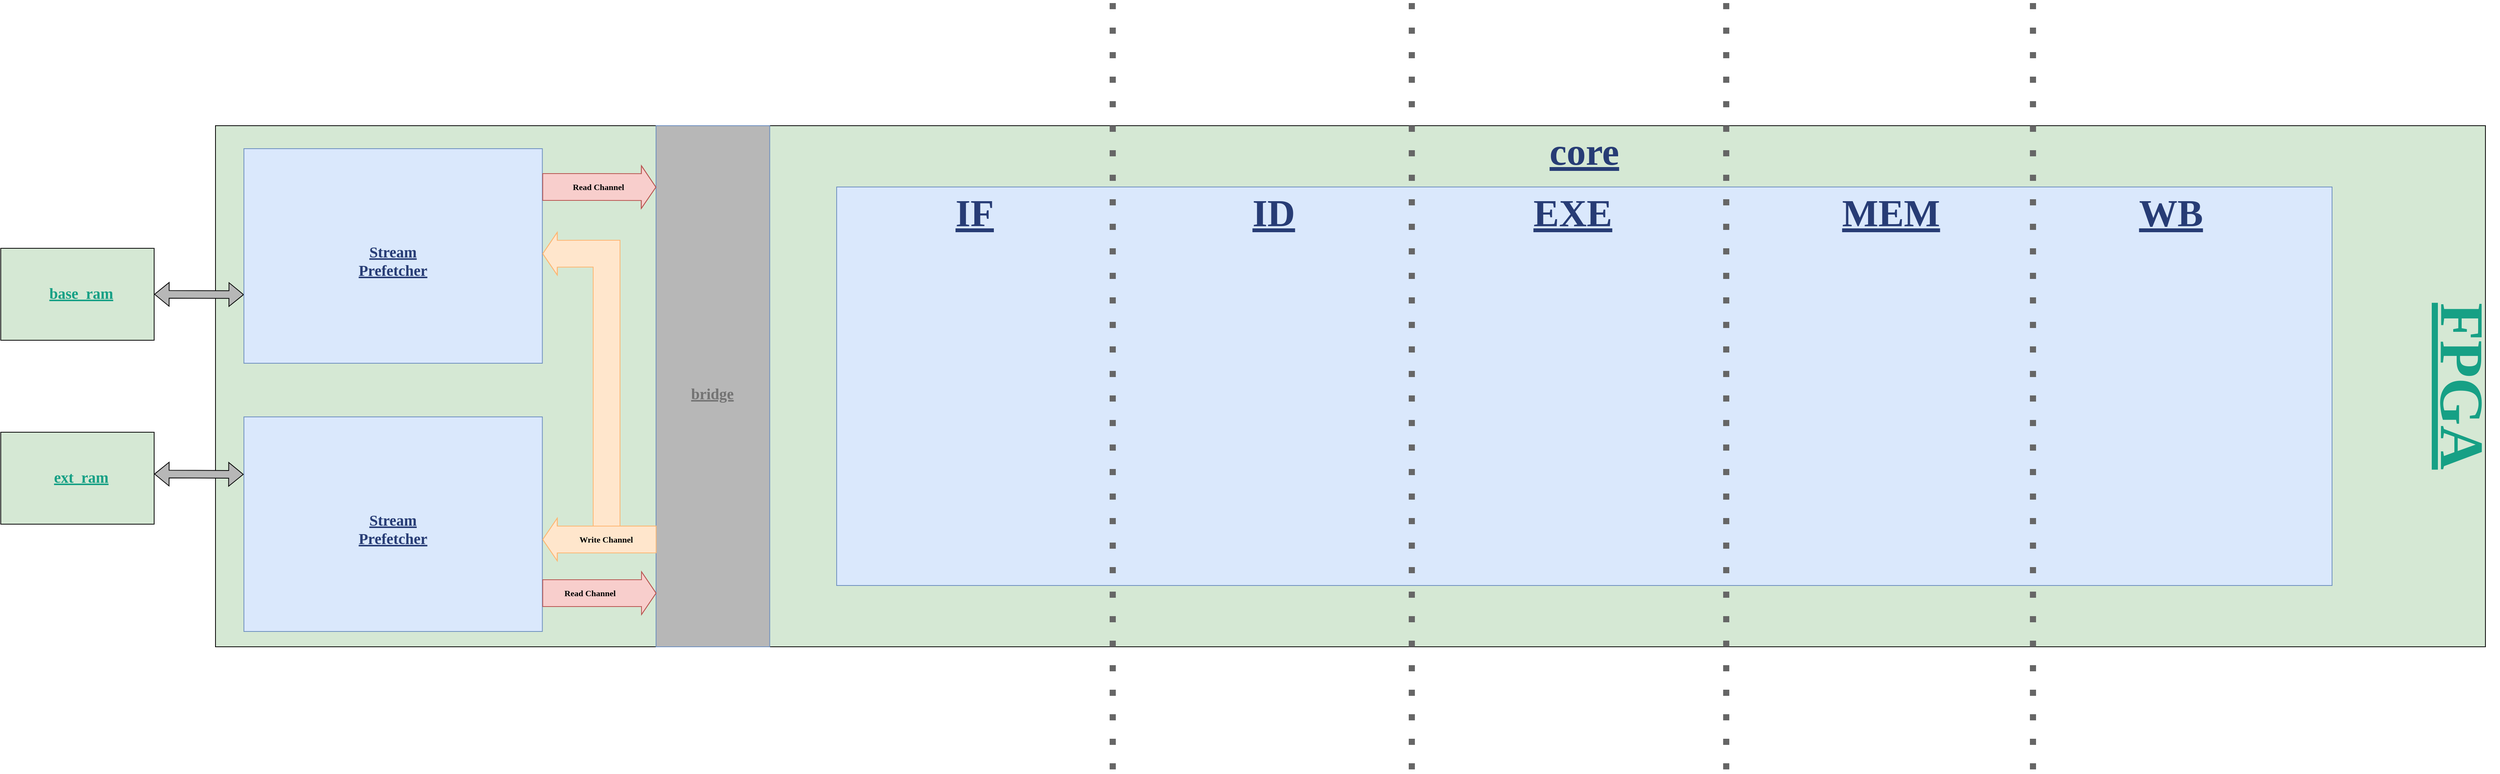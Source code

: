 <mxfile version="24.2.5" type="github">
  <diagram name="第 1 页" id="jECzerYtXaxOd9L4TEdg">
    <mxGraphModel dx="3450" dy="2534" grid="1" gridSize="10" guides="1" tooltips="1" connect="1" arrows="1" fold="1" page="1" pageScale="1" pageWidth="850" pageHeight="1100" math="0" shadow="0">
      <root>
        <mxCell id="0" />
        <mxCell id="1" parent="0" />
        <mxCell id="teIEUxOSBotvqUqZiE6j-181" value="" style="group" parent="1" vertex="1" connectable="0">
          <mxGeometry x="-410" y="270" width="210" height="130" as="geometry" />
        </mxCell>
        <mxCell id="teIEUxOSBotvqUqZiE6j-182" value="" style="rounded=0;whiteSpace=wrap;html=1;fillColor=#d5e8d4;strokeColor=#000000;" parent="teIEUxOSBotvqUqZiE6j-181" vertex="1">
          <mxGeometry y="10" width="200" height="120" as="geometry" />
        </mxCell>
        <mxCell id="teIEUxOSBotvqUqZiE6j-183" value="&lt;font face=&quot;Comic Sans MS&quot; style=&quot;font-size: 20px;&quot;&gt;&lt;b&gt;&lt;u&gt;base_ram&lt;/u&gt;&lt;/b&gt;&lt;/font&gt;" style="text;align=center;html=1;verticalAlign=middle;whiteSpace=wrap;rounded=0;fontColor=#16a085;" parent="teIEUxOSBotvqUqZiE6j-181" vertex="1">
          <mxGeometry y="59.583" width="210.0" height="16.25" as="geometry" />
        </mxCell>
        <mxCell id="teIEUxOSBotvqUqZiE6j-184" value="" style="group" parent="1" vertex="1" connectable="0">
          <mxGeometry x="-410" y="510.0" width="210" height="130" as="geometry" />
        </mxCell>
        <mxCell id="teIEUxOSBotvqUqZiE6j-185" value="" style="rounded=0;whiteSpace=wrap;html=1;fillColor=#d5e8d4;strokeColor=#000000;" parent="teIEUxOSBotvqUqZiE6j-184" vertex="1">
          <mxGeometry y="10" width="200" height="120" as="geometry" />
        </mxCell>
        <mxCell id="teIEUxOSBotvqUqZiE6j-186" value="&lt;font face=&quot;Comic Sans MS&quot; style=&quot;font-size: 20px;&quot;&gt;&lt;b&gt;&lt;u&gt;ext_ram&lt;/u&gt;&lt;/b&gt;&lt;/font&gt;" style="text;align=center;html=1;verticalAlign=middle;whiteSpace=wrap;rounded=0;fontColor=#16a085;" parent="teIEUxOSBotvqUqZiE6j-184" vertex="1">
          <mxGeometry y="59.583" width="210.0" height="16.25" as="geometry" />
        </mxCell>
        <mxCell id="teIEUxOSBotvqUqZiE6j-57" value="" style="group" parent="1" vertex="1" connectable="0">
          <mxGeometry x="-130" y="120" width="2960" height="680" as="geometry" />
        </mxCell>
        <mxCell id="teIEUxOSBotvqUqZiE6j-2" value="" style="rounded=0;whiteSpace=wrap;html=1;fillColor=#d5e8d4;strokeColor=#000000;" parent="teIEUxOSBotvqUqZiE6j-57" vertex="1">
          <mxGeometry width="2960" height="680" as="geometry" />
        </mxCell>
        <mxCell id="teIEUxOSBotvqUqZiE6j-207" value="" style="group" parent="teIEUxOSBotvqUqZiE6j-57" vertex="1" connectable="0">
          <mxGeometry x="37.063" y="380" width="389.161" height="280" as="geometry" />
        </mxCell>
        <mxCell id="teIEUxOSBotvqUqZiE6j-208" value="" style="rounded=0;whiteSpace=wrap;html=1;fillColor=#dae8fc;strokeColor=#6c8ebf;" parent="teIEUxOSBotvqUqZiE6j-207" vertex="1">
          <mxGeometry width="389.161" height="280" as="geometry" />
        </mxCell>
        <mxCell id="teIEUxOSBotvqUqZiE6j-209" value="&lt;font style=&quot;font-size: 20px;&quot; face=&quot;Comic Sans MS&quot;&gt;&lt;b&gt;&lt;u&gt;Stream&lt;/u&gt;&lt;/b&gt;&lt;/font&gt;&lt;div&gt;&lt;font style=&quot;font-size: 20px;&quot; face=&quot;Comic Sans MS&quot;&gt;&lt;b&gt;&lt;u&gt;Prefetcher&lt;/u&gt;&lt;/b&gt;&lt;/font&gt;&lt;/div&gt;" style="text;align=center;html=1;verticalAlign=middle;whiteSpace=wrap;rounded=0;fontColor=#273c75;" parent="teIEUxOSBotvqUqZiE6j-207" vertex="1">
          <mxGeometry y="128.333" width="389.161" height="35" as="geometry" />
        </mxCell>
        <mxCell id="teIEUxOSBotvqUqZiE6j-211" value="" style="group" parent="teIEUxOSBotvqUqZiE6j-57" vertex="1" connectable="0">
          <mxGeometry x="810" y="80" width="1950" height="520" as="geometry" />
        </mxCell>
        <mxCell id="teIEUxOSBotvqUqZiE6j-212" value="" style="rounded=0;whiteSpace=wrap;html=1;fillColor=#dae8fc;strokeColor=#6c8ebf;" parent="teIEUxOSBotvqUqZiE6j-211" vertex="1">
          <mxGeometry width="1950" height="520" as="geometry" />
        </mxCell>
        <mxCell id="teIEUxOSBotvqUqZiE6j-215" value="" style="endArrow=none;dashed=1;html=1;dashPattern=1 3;strokeWidth=8;rounded=1;curved=0;fillColor=#f5f5f5;strokeColor=#666666;" parent="teIEUxOSBotvqUqZiE6j-211" edge="1">
          <mxGeometry width="50" height="50" relative="1" as="geometry">
            <mxPoint x="750" y="760" as="sourcePoint" />
            <mxPoint x="750" y="-240" as="targetPoint" />
          </mxGeometry>
        </mxCell>
        <mxCell id="teIEUxOSBotvqUqZiE6j-216" value="" style="endArrow=none;dashed=1;html=1;dashPattern=1 3;strokeWidth=8;rounded=1;curved=0;fillColor=#f5f5f5;strokeColor=#666666;" parent="teIEUxOSBotvqUqZiE6j-211" edge="1">
          <mxGeometry width="50" height="50" relative="1" as="geometry">
            <mxPoint x="1160" y="760" as="sourcePoint" />
            <mxPoint x="1160" y="-240" as="targetPoint" />
          </mxGeometry>
        </mxCell>
        <mxCell id="teIEUxOSBotvqUqZiE6j-298" value="&lt;font face=&quot;Comic Sans MS&quot; style=&quot;font-size: 50px;&quot;&gt;&lt;b style=&quot;font-size: 50px;&quot;&gt;&lt;u style=&quot;font-size: 50px;&quot;&gt;IF&lt;/u&gt;&lt;/b&gt;&lt;/font&gt;" style="text;align=center;html=1;verticalAlign=middle;whiteSpace=wrap;rounded=0;fontColor=#273c75;fontSize=50;" parent="teIEUxOSBotvqUqZiE6j-211" vertex="1">
          <mxGeometry x="110" width="140" height="65" as="geometry" />
        </mxCell>
        <mxCell id="teIEUxOSBotvqUqZiE6j-299" value="&lt;font face=&quot;Comic Sans MS&quot; style=&quot;font-size: 50px;&quot;&gt;&lt;b style=&quot;font-size: 50px;&quot;&gt;&lt;u style=&quot;font-size: 50px;&quot;&gt;ID&lt;/u&gt;&lt;/b&gt;&lt;/font&gt;" style="text;align=center;html=1;verticalAlign=middle;whiteSpace=wrap;rounded=0;fontColor=#273c75;fontSize=50;" parent="teIEUxOSBotvqUqZiE6j-211" vertex="1">
          <mxGeometry x="500" width="140" height="65" as="geometry" />
        </mxCell>
        <mxCell id="teIEUxOSBotvqUqZiE6j-300" value="&lt;font face=&quot;Comic Sans MS&quot; style=&quot;font-size: 50px;&quot;&gt;&lt;b style=&quot;font-size: 50px;&quot;&gt;&lt;u style=&quot;font-size: 50px;&quot;&gt;EXE&lt;/u&gt;&lt;/b&gt;&lt;/font&gt;" style="text;align=center;html=1;verticalAlign=middle;whiteSpace=wrap;rounded=0;fontColor=#273c75;fontSize=50;" parent="teIEUxOSBotvqUqZiE6j-211" vertex="1">
          <mxGeometry x="890" width="140" height="65" as="geometry" />
        </mxCell>
        <mxCell id="teIEUxOSBotvqUqZiE6j-301" value="&lt;font face=&quot;Comic Sans MS&quot; style=&quot;font-size: 50px;&quot;&gt;&lt;b style=&quot;font-size: 50px;&quot;&gt;&lt;u style=&quot;font-size: 50px;&quot;&gt;MEM&lt;/u&gt;&lt;/b&gt;&lt;/font&gt;" style="text;align=center;html=1;verticalAlign=middle;whiteSpace=wrap;rounded=0;fontColor=#273c75;fontSize=50;" parent="teIEUxOSBotvqUqZiE6j-211" vertex="1">
          <mxGeometry x="1305" width="140" height="65" as="geometry" />
        </mxCell>
        <mxCell id="teIEUxOSBotvqUqZiE6j-302" value="&lt;font face=&quot;Comic Sans MS&quot; style=&quot;font-size: 50px;&quot;&gt;&lt;b style=&quot;font-size: 50px;&quot;&gt;&lt;u style=&quot;font-size: 50px;&quot;&gt;WB&lt;/u&gt;&lt;/b&gt;&lt;/font&gt;" style="text;align=center;html=1;verticalAlign=middle;whiteSpace=wrap;rounded=0;fontColor=#273c75;fontSize=50;" parent="teIEUxOSBotvqUqZiE6j-211" vertex="1">
          <mxGeometry x="1670" width="140" height="65" as="geometry" />
        </mxCell>
        <mxCell id="teIEUxOSBotvqUqZiE6j-213" value="&lt;font face=&quot;Comic Sans MS&quot; style=&quot;font-size: 50px;&quot;&gt;&lt;b style=&quot;font-size: 50px;&quot;&gt;&lt;u style=&quot;font-size: 50px;&quot;&gt;core&lt;/u&gt;&lt;/b&gt;&lt;/font&gt;" style="text;align=center;html=1;verticalAlign=middle;whiteSpace=wrap;rounded=0;fontColor=#273c75;fontSize=50;" parent="teIEUxOSBotvqUqZiE6j-57" vertex="1">
          <mxGeometry x="1715" width="140" height="65" as="geometry" />
        </mxCell>
        <mxCell id="teIEUxOSBotvqUqZiE6j-219" value="" style="shape=flexArrow;endArrow=classic;startArrow=classic;html=1;rounded=0;fillColor=#B7B7B7;entryX=-0.001;entryY=0.268;entryDx=0;entryDy=0;entryPerimeter=0;" parent="teIEUxOSBotvqUqZiE6j-57" edge="1">
          <mxGeometry width="100" height="100" relative="1" as="geometry">
            <mxPoint x="-79.94" y="220" as="sourcePoint" />
            <mxPoint x="37.06" y="220.45" as="targetPoint" />
          </mxGeometry>
        </mxCell>
        <mxCell id="teIEUxOSBotvqUqZiE6j-194" value="" style="group" parent="teIEUxOSBotvqUqZiE6j-57" vertex="1" connectable="0">
          <mxGeometry x="574.476" width="148.252" height="680" as="geometry" />
        </mxCell>
        <mxCell id="teIEUxOSBotvqUqZiE6j-195" value="" style="rounded=0;whiteSpace=wrap;html=1;fillColor=#b7b7b7;strokeColor=#6c8ebf;" parent="teIEUxOSBotvqUqZiE6j-194" vertex="1">
          <mxGeometry width="148.252" height="680" as="geometry" />
        </mxCell>
        <mxCell id="teIEUxOSBotvqUqZiE6j-196" value="&lt;font style=&quot;font-size: 20px;&quot; face=&quot;Comic Sans MS&quot;&gt;&lt;b&gt;&lt;u&gt;bridge&lt;/u&gt;&lt;/b&gt;&lt;/font&gt;" style="text;align=center;html=1;verticalAlign=middle;whiteSpace=wrap;rounded=0;fontColor=#737373;" parent="teIEUxOSBotvqUqZiE6j-194" vertex="1">
          <mxGeometry y="307.083" width="148.252" height="83.75" as="geometry" />
        </mxCell>
        <mxCell id="teIEUxOSBotvqUqZiE6j-198" value="" style="group" parent="teIEUxOSBotvqUqZiE6j-57" vertex="1" connectable="0">
          <mxGeometry x="37.063" y="30" width="389.161" height="280" as="geometry" />
        </mxCell>
        <mxCell id="teIEUxOSBotvqUqZiE6j-199" value="" style="rounded=0;whiteSpace=wrap;html=1;fillColor=#dae8fc;strokeColor=#6c8ebf;" parent="teIEUxOSBotvqUqZiE6j-198" vertex="1">
          <mxGeometry width="389.161" height="280" as="geometry" />
        </mxCell>
        <mxCell id="teIEUxOSBotvqUqZiE6j-200" value="&lt;font style=&quot;font-size: 20px;&quot; face=&quot;Comic Sans MS&quot;&gt;&lt;b&gt;&lt;u&gt;Stream&lt;/u&gt;&lt;/b&gt;&lt;/font&gt;&lt;div&gt;&lt;font style=&quot;font-size: 20px;&quot; face=&quot;Comic Sans MS&quot;&gt;&lt;b&gt;&lt;u&gt;Prefetcher&lt;/u&gt;&lt;/b&gt;&lt;/font&gt;&lt;/div&gt;" style="text;align=center;html=1;verticalAlign=middle;whiteSpace=wrap;rounded=0;fontColor=#273c75;" parent="teIEUxOSBotvqUqZiE6j-198" vertex="1">
          <mxGeometry y="128.333" width="389.161" height="35" as="geometry" />
        </mxCell>
        <mxCell id="teIEUxOSBotvqUqZiE6j-254" value="" style="shape=flexArrow;endArrow=classic;html=1;rounded=0;strokeWidth=1;fillColor=#ffe6cc;strokeColor=#FFB570;width=35;targetPerimeterSpacing=0;startSize=6;sourcePerimeterSpacing=0;entryX=1;entryY=0.25;entryDx=0;entryDy=0;" parent="teIEUxOSBotvqUqZiE6j-57" target="teIEUxOSBotvqUqZiE6j-200" edge="1">
          <mxGeometry width="50" height="50" relative="1" as="geometry">
            <mxPoint x="570" y="540" as="sourcePoint" />
            <mxPoint x="426.22" y="120" as="targetPoint" />
            <Array as="points">
              <mxPoint x="510" y="540" />
              <mxPoint x="510" y="167" />
            </Array>
          </mxGeometry>
        </mxCell>
        <mxCell id="teIEUxOSBotvqUqZiE6j-258" value="" style="shape=flexArrow;endArrow=classic;html=1;rounded=0;strokeWidth=1;fillColor=#f8cecc;strokeColor=#b85450;width=35;targetPerimeterSpacing=0;startSize=6;sourcePerimeterSpacing=0;entryX=0.002;entryY=0.118;entryDx=0;entryDy=0;entryPerimeter=0;" parent="teIEUxOSBotvqUqZiE6j-57" target="teIEUxOSBotvqUqZiE6j-195" edge="1">
          <mxGeometry width="50" height="50" relative="1" as="geometry">
            <mxPoint x="426.22" y="80" as="sourcePoint" />
            <mxPoint x="570.22" y="80" as="targetPoint" />
            <Array as="points">
              <mxPoint x="500.22" y="80" />
            </Array>
          </mxGeometry>
        </mxCell>
        <mxCell id="teIEUxOSBotvqUqZiE6j-259" value="" style="shape=flexArrow;endArrow=classic;html=1;rounded=0;strokeWidth=1;fillColor=#f8cecc;strokeColor=#b85450;width=35;targetPerimeterSpacing=0;startSize=6;sourcePerimeterSpacing=0;entryX=0.002;entryY=0.118;entryDx=0;entryDy=0;entryPerimeter=0;" parent="teIEUxOSBotvqUqZiE6j-57" edge="1">
          <mxGeometry width="50" height="50" relative="1" as="geometry">
            <mxPoint x="426.22" y="610" as="sourcePoint" />
            <mxPoint x="575" y="610" as="targetPoint" />
            <Array as="points">
              <mxPoint x="500.22" y="610" />
            </Array>
          </mxGeometry>
        </mxCell>
        <mxCell id="teIEUxOSBotvqUqZiE6j-271" value="&lt;font face=&quot;Comic Sans MS&quot;&gt;Read Channel&lt;/font&gt;" style="edgeLabel;html=1;align=center;verticalAlign=middle;resizable=0;points=[];labelBackgroundColor=none;fontStyle=1" parent="teIEUxOSBotvqUqZiE6j-259" vertex="1" connectable="0">
          <mxGeometry x="-0.167" relative="1" as="geometry">
            <mxPoint as="offset" />
          </mxGeometry>
        </mxCell>
        <mxCell id="teIEUxOSBotvqUqZiE6j-262" value="" style="shape=flexArrow;endArrow=classic;html=1;rounded=0;strokeWidth=1;fillColor=#ffe6cc;strokeColor=#FFB570;width=35;targetPerimeterSpacing=0;startSize=6;sourcePerimeterSpacing=0;entryX=1;entryY=0.25;entryDx=0;entryDy=0;exitX=0.004;exitY=0.794;exitDx=0;exitDy=0;exitPerimeter=0;" parent="teIEUxOSBotvqUqZiE6j-57" source="teIEUxOSBotvqUqZiE6j-195" edge="1">
          <mxGeometry width="50" height="50" relative="1" as="geometry">
            <mxPoint x="570" y="540" as="sourcePoint" />
            <mxPoint x="426.22" y="540" as="targetPoint" />
            <Array as="points">
              <mxPoint x="510.22" y="540" />
            </Array>
          </mxGeometry>
        </mxCell>
        <mxCell id="teIEUxOSBotvqUqZiE6j-272" value="&lt;font face=&quot;Comic Sans MS&quot;&gt;Read Channel&lt;/font&gt;" style="edgeLabel;html=1;align=center;verticalAlign=middle;resizable=0;points=[];labelBackgroundColor=none;fontStyle=1" parent="teIEUxOSBotvqUqZiE6j-57" vertex="1" connectable="0">
          <mxGeometry x="498.348" y="80.0" as="geometry" />
        </mxCell>
        <mxCell id="teIEUxOSBotvqUqZiE6j-273" value="&lt;font face=&quot;Comic Sans MS&quot;&gt;Write Channel&lt;/font&gt;" style="edgeLabel;html=1;align=center;verticalAlign=middle;resizable=0;points=[];labelBackgroundColor=none;fontStyle=1" parent="teIEUxOSBotvqUqZiE6j-57" vertex="1" connectable="0">
          <mxGeometry x="508.348" y="540.0" as="geometry" />
        </mxCell>
        <mxCell id="teIEUxOSBotvqUqZiE6j-214" value="" style="endArrow=none;dashed=1;html=1;dashPattern=1 3;strokeWidth=8;rounded=1;curved=0;fillColor=#f5f5f5;strokeColor=#666666;" parent="1" edge="1">
          <mxGeometry width="50" height="50" relative="1" as="geometry">
            <mxPoint x="1040" y="960" as="sourcePoint" />
            <mxPoint x="1040" y="-40" as="targetPoint" />
          </mxGeometry>
        </mxCell>
        <mxCell id="teIEUxOSBotvqUqZiE6j-217" value="" style="endArrow=none;dashed=1;html=1;dashPattern=1 3;strokeWidth=8;rounded=1;curved=0;fillColor=#f5f5f5;strokeColor=#666666;" parent="1" edge="1">
          <mxGeometry width="50" height="50" relative="1" as="geometry">
            <mxPoint x="2240" y="960" as="sourcePoint" />
            <mxPoint x="2240" y="-40" as="targetPoint" />
          </mxGeometry>
        </mxCell>
        <mxCell id="teIEUxOSBotvqUqZiE6j-54" value="&lt;font size=&quot;1&quot; face=&quot;Comic Sans MS&quot; style=&quot;&quot;&gt;&lt;b style=&quot;&quot;&gt;&lt;u style=&quot;font-size: 80px;&quot;&gt;FPGA&lt;/u&gt;&lt;/b&gt;&lt;/font&gt;" style="text;align=center;html=1;verticalAlign=middle;whiteSpace=wrap;rounded=0;fontColor=#16a085;rotation=90;" parent="1" vertex="1">
          <mxGeometry x="2420" y="417.5" width="760" height="85" as="geometry" />
        </mxCell>
        <mxCell id="teIEUxOSBotvqUqZiE6j-218" value="" style="shape=flexArrow;endArrow=classic;startArrow=classic;html=1;rounded=0;fillColor=#B7B7B7;entryX=-0.001;entryY=0.268;entryDx=0;entryDy=0;entryPerimeter=0;" parent="1" target="teIEUxOSBotvqUqZiE6j-208" edge="1">
          <mxGeometry width="100" height="100" relative="1" as="geometry">
            <mxPoint x="-210" y="574.55" as="sourcePoint" />
            <mxPoint x="-90" y="575" as="targetPoint" />
          </mxGeometry>
        </mxCell>
      </root>
    </mxGraphModel>
  </diagram>
</mxfile>
